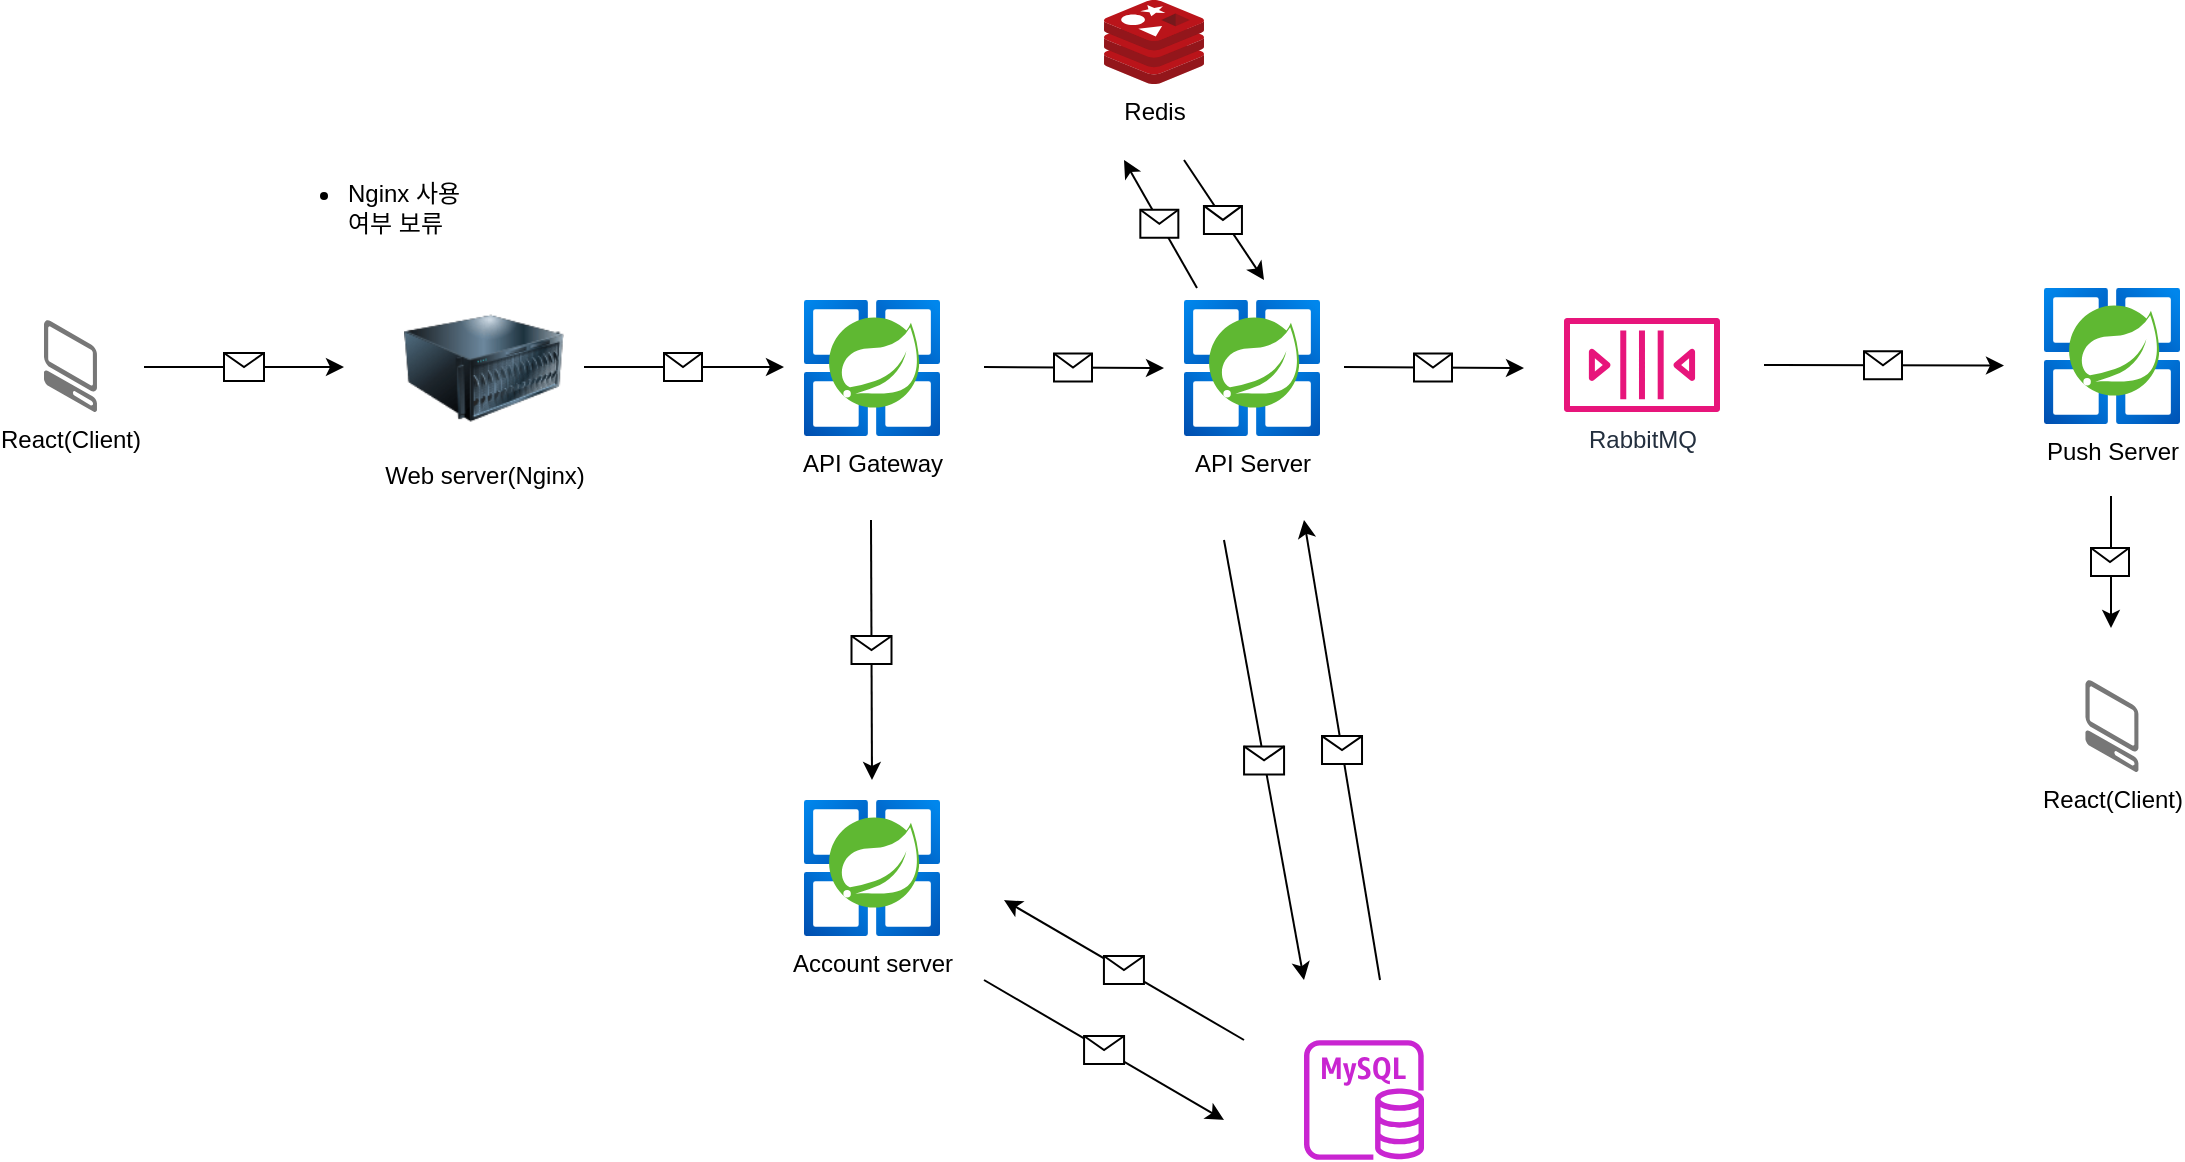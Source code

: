 <mxfile version="24.0.1" type="github">
  <diagram id="Ht1M8jgEwFfnCIfOTk4-" name="Page-1">
    <mxGraphModel dx="1258" dy="684" grid="1" gridSize="10" guides="1" tooltips="1" connect="1" arrows="1" fold="1" page="1" pageScale="1" pageWidth="1169" pageHeight="827" math="0" shadow="0">
      <root>
        <mxCell id="0" />
        <mxCell id="1" parent="0" />
        <mxCell id="Q0F1z93MMg5UHLf2VifY-2" value="API Gateway" style="image;aspect=fixed;html=1;points=[];align=center;fontSize=12;image=img/lib/azure2/compute/Azure_Spring_Cloud.svg;" vertex="1" parent="1">
          <mxGeometry x="420" y="250" width="68" height="68" as="geometry" />
        </mxCell>
        <mxCell id="Q0F1z93MMg5UHLf2VifY-3" value="React(Client)" style="verticalLabelPosition=bottom;html=1;verticalAlign=top;strokeWidth=1;align=center;outlineConnect=0;dashed=0;outlineConnect=0;shape=mxgraph.aws3d.client;aspect=fixed;strokeColor=none;fillColor=#777777;" vertex="1" parent="1">
          <mxGeometry x="1060.73" y="440" width="26.54" height="46" as="geometry" />
        </mxCell>
        <mxCell id="Q0F1z93MMg5UHLf2VifY-4" value="" style="endArrow=classic;html=1;rounded=0;" edge="1" parent="1">
          <mxGeometry relative="1" as="geometry">
            <mxPoint x="310" y="283.5" as="sourcePoint" />
            <mxPoint x="410" y="283.5" as="targetPoint" />
          </mxGeometry>
        </mxCell>
        <mxCell id="Q0F1z93MMg5UHLf2VifY-5" value="" style="shape=message;html=1;outlineConnect=0;" vertex="1" parent="Q0F1z93MMg5UHLf2VifY-4">
          <mxGeometry width="19" height="14" relative="1" as="geometry">
            <mxPoint x="-10" y="-7" as="offset" />
          </mxGeometry>
        </mxCell>
        <mxCell id="Q0F1z93MMg5UHLf2VifY-6" value="" style="endArrow=classic;html=1;rounded=0;" edge="1" parent="1">
          <mxGeometry relative="1" as="geometry">
            <mxPoint x="453.5" y="360" as="sourcePoint" />
            <mxPoint x="454" y="490" as="targetPoint" />
          </mxGeometry>
        </mxCell>
        <mxCell id="Q0F1z93MMg5UHLf2VifY-7" value="" style="shape=message;html=1;outlineConnect=0;" vertex="1" parent="Q0F1z93MMg5UHLf2VifY-6">
          <mxGeometry width="20" height="14" relative="1" as="geometry">
            <mxPoint x="-10" y="-7" as="offset" />
          </mxGeometry>
        </mxCell>
        <mxCell id="Q0F1z93MMg5UHLf2VifY-8" value="Account server" style="image;aspect=fixed;html=1;points=[];align=center;fontSize=12;image=img/lib/azure2/compute/Azure_Spring_Cloud.svg;" vertex="1" parent="1">
          <mxGeometry x="420" y="500" width="68" height="68" as="geometry" />
        </mxCell>
        <mxCell id="Q0F1z93MMg5UHLf2VifY-11" value="" style="sketch=0;outlineConnect=0;fontColor=#232F3E;gradientColor=none;fillColor=#C925D1;strokeColor=none;dashed=0;verticalLabelPosition=bottom;verticalAlign=top;align=center;html=1;fontSize=12;fontStyle=0;aspect=fixed;pointerEvents=1;shape=mxgraph.aws4.rds_mysql_instance;" vertex="1" parent="1">
          <mxGeometry x="670" y="620" width="60" height="60" as="geometry" />
        </mxCell>
        <mxCell id="Q0F1z93MMg5UHLf2VifY-13" value="" style="endArrow=classic;html=1;rounded=0;" edge="1" parent="1">
          <mxGeometry relative="1" as="geometry">
            <mxPoint x="510" y="590" as="sourcePoint" />
            <mxPoint x="630" y="660" as="targetPoint" />
          </mxGeometry>
        </mxCell>
        <mxCell id="Q0F1z93MMg5UHLf2VifY-14" value="" style="shape=message;html=1;outlineConnect=0;" vertex="1" parent="Q0F1z93MMg5UHLf2VifY-13">
          <mxGeometry width="20" height="14" relative="1" as="geometry">
            <mxPoint x="-10" y="-7" as="offset" />
          </mxGeometry>
        </mxCell>
        <mxCell id="Q0F1z93MMg5UHLf2VifY-15" value="" style="endArrow=classic;html=1;rounded=0;" edge="1" parent="1">
          <mxGeometry relative="1" as="geometry">
            <mxPoint x="640" y="620" as="sourcePoint" />
            <mxPoint x="520" y="550" as="targetPoint" />
          </mxGeometry>
        </mxCell>
        <mxCell id="Q0F1z93MMg5UHLf2VifY-16" value="" style="shape=message;html=1;outlineConnect=0;" vertex="1" parent="Q0F1z93MMg5UHLf2VifY-15">
          <mxGeometry width="20" height="14" relative="1" as="geometry">
            <mxPoint x="-10" y="-7" as="offset" />
          </mxGeometry>
        </mxCell>
        <mxCell id="Q0F1z93MMg5UHLf2VifY-19" value="" style="endArrow=classic;html=1;rounded=0;" edge="1" parent="1">
          <mxGeometry relative="1" as="geometry">
            <mxPoint x="510" y="283.5" as="sourcePoint" />
            <mxPoint x="600" y="284" as="targetPoint" />
          </mxGeometry>
        </mxCell>
        <mxCell id="Q0F1z93MMg5UHLf2VifY-20" value="" style="shape=message;html=1;outlineConnect=0;" vertex="1" parent="Q0F1z93MMg5UHLf2VifY-19">
          <mxGeometry width="19" height="14" relative="1" as="geometry">
            <mxPoint x="-10" y="-7" as="offset" />
          </mxGeometry>
        </mxCell>
        <mxCell id="Q0F1z93MMg5UHLf2VifY-21" value="RabbitMQ" style="sketch=0;outlineConnect=0;fontColor=#232F3E;gradientColor=none;fillColor=#E7157B;strokeColor=none;dashed=0;verticalLabelPosition=bottom;verticalAlign=top;align=center;html=1;fontSize=12;fontStyle=0;aspect=fixed;pointerEvents=1;shape=mxgraph.aws4.queue;" vertex="1" parent="1">
          <mxGeometry x="800" y="259" width="78" height="47" as="geometry" />
        </mxCell>
        <mxCell id="Q0F1z93MMg5UHLf2VifY-22" value="" style="endArrow=classic;html=1;rounded=0;" edge="1" parent="1">
          <mxGeometry relative="1" as="geometry">
            <mxPoint x="90.0" y="283.5" as="sourcePoint" />
            <mxPoint x="190" y="283.5" as="targetPoint" />
          </mxGeometry>
        </mxCell>
        <mxCell id="Q0F1z93MMg5UHLf2VifY-23" value="" style="shape=message;html=1;outlineConnect=0;" vertex="1" parent="Q0F1z93MMg5UHLf2VifY-22">
          <mxGeometry width="20" height="14" relative="1" as="geometry">
            <mxPoint x="-10" y="-7" as="offset" />
          </mxGeometry>
        </mxCell>
        <mxCell id="Q0F1z93MMg5UHLf2VifY-24" value="Web server(Nginx)" style="image;html=1;image=img/lib/clip_art/computers/Server_128x128.png" vertex="1" parent="1">
          <mxGeometry x="220" y="244" width="80" height="80" as="geometry" />
        </mxCell>
        <mxCell id="Q0F1z93MMg5UHLf2VifY-25" value="" style="endArrow=classic;html=1;rounded=0;" edge="1" parent="1">
          <mxGeometry relative="1" as="geometry">
            <mxPoint x="630" y="370" as="sourcePoint" />
            <mxPoint x="670" y="590" as="targetPoint" />
          </mxGeometry>
        </mxCell>
        <mxCell id="Q0F1z93MMg5UHLf2VifY-26" value="" style="shape=message;html=1;outlineConnect=0;" vertex="1" parent="Q0F1z93MMg5UHLf2VifY-25">
          <mxGeometry width="20" height="14" relative="1" as="geometry">
            <mxPoint x="-10" y="-7" as="offset" />
          </mxGeometry>
        </mxCell>
        <mxCell id="Q0F1z93MMg5UHLf2VifY-27" value="" style="endArrow=classic;html=1;rounded=0;" edge="1" parent="1">
          <mxGeometry relative="1" as="geometry">
            <mxPoint x="708" y="590" as="sourcePoint" />
            <mxPoint x="670" y="360" as="targetPoint" />
          </mxGeometry>
        </mxCell>
        <mxCell id="Q0F1z93MMg5UHLf2VifY-28" value="" style="shape=message;html=1;outlineConnect=0;" vertex="1" parent="Q0F1z93MMg5UHLf2VifY-27">
          <mxGeometry width="20" height="14" relative="1" as="geometry">
            <mxPoint x="-10" y="-7" as="offset" />
          </mxGeometry>
        </mxCell>
        <mxCell id="Q0F1z93MMg5UHLf2VifY-29" value="" style="endArrow=classic;html=1;rounded=0;" edge="1" parent="1">
          <mxGeometry relative="1" as="geometry">
            <mxPoint x="900" y="282.5" as="sourcePoint" />
            <mxPoint x="1020" y="282.75" as="targetPoint" />
          </mxGeometry>
        </mxCell>
        <mxCell id="Q0F1z93MMg5UHLf2VifY-30" value="" style="shape=message;html=1;outlineConnect=0;" vertex="1" parent="Q0F1z93MMg5UHLf2VifY-29">
          <mxGeometry width="19" height="14" relative="1" as="geometry">
            <mxPoint x="-10" y="-7" as="offset" />
          </mxGeometry>
        </mxCell>
        <mxCell id="Q0F1z93MMg5UHLf2VifY-31" value="React(Client)" style="verticalLabelPosition=bottom;html=1;verticalAlign=top;strokeWidth=1;align=center;outlineConnect=0;dashed=0;outlineConnect=0;shape=mxgraph.aws3d.client;aspect=fixed;strokeColor=none;fillColor=#777777;" vertex="1" parent="1">
          <mxGeometry x="40" y="260" width="26.54" height="46" as="geometry" />
        </mxCell>
        <mxCell id="Q0F1z93MMg5UHLf2VifY-32" value="Push Server" style="image;aspect=fixed;html=1;points=[];align=center;fontSize=12;image=img/lib/azure2/compute/Azure_Spring_Cloud.svg;" vertex="1" parent="1">
          <mxGeometry x="1040" y="244" width="68" height="68" as="geometry" />
        </mxCell>
        <mxCell id="Q0F1z93MMg5UHLf2VifY-33" value="" style="endArrow=classic;html=1;rounded=0;" edge="1" parent="1">
          <mxGeometry relative="1" as="geometry">
            <mxPoint x="1073.5" y="348" as="sourcePoint" />
            <mxPoint x="1073.5" y="414" as="targetPoint" />
          </mxGeometry>
        </mxCell>
        <mxCell id="Q0F1z93MMg5UHLf2VifY-34" value="" style="shape=message;html=1;outlineConnect=0;" vertex="1" parent="Q0F1z93MMg5UHLf2VifY-33">
          <mxGeometry width="19" height="14" relative="1" as="geometry">
            <mxPoint x="-10" y="-7" as="offset" />
          </mxGeometry>
        </mxCell>
        <mxCell id="Q0F1z93MMg5UHLf2VifY-35" value="API Server" style="image;aspect=fixed;html=1;points=[];align=center;fontSize=12;image=img/lib/azure2/compute/Azure_Spring_Cloud.svg;" vertex="1" parent="1">
          <mxGeometry x="610" y="250" width="68" height="68" as="geometry" />
        </mxCell>
        <mxCell id="Q0F1z93MMg5UHLf2VifY-36" value="" style="endArrow=classic;html=1;rounded=0;" edge="1" parent="1">
          <mxGeometry relative="1" as="geometry">
            <mxPoint x="690" y="283.5" as="sourcePoint" />
            <mxPoint x="780" y="284" as="targetPoint" />
          </mxGeometry>
        </mxCell>
        <mxCell id="Q0F1z93MMg5UHLf2VifY-37" value="" style="shape=message;html=1;outlineConnect=0;" vertex="1" parent="Q0F1z93MMg5UHLf2VifY-36">
          <mxGeometry width="19" height="14" relative="1" as="geometry">
            <mxPoint x="-10" y="-7" as="offset" />
          </mxGeometry>
        </mxCell>
        <mxCell id="Q0F1z93MMg5UHLf2VifY-38" value="" style="endArrow=classic;html=1;rounded=0;" edge="1" parent="1">
          <mxGeometry relative="1" as="geometry">
            <mxPoint x="616.5" y="244" as="sourcePoint" />
            <mxPoint x="580" y="180" as="targetPoint" />
          </mxGeometry>
        </mxCell>
        <mxCell id="Q0F1z93MMg5UHLf2VifY-39" value="" style="shape=message;html=1;outlineConnect=0;" vertex="1" parent="Q0F1z93MMg5UHLf2VifY-38">
          <mxGeometry width="19" height="14" relative="1" as="geometry">
            <mxPoint x="-10" y="-7" as="offset" />
          </mxGeometry>
        </mxCell>
        <mxCell id="Q0F1z93MMg5UHLf2VifY-40" value="Redis&lt;div&gt;&lt;br&gt;&lt;/div&gt;" style="image;sketch=0;aspect=fixed;html=1;points=[];align=center;fontSize=12;image=img/lib/mscae/Cache_Redis_Product.svg;" vertex="1" parent="1">
          <mxGeometry x="570" y="100" width="50" height="42" as="geometry" />
        </mxCell>
        <mxCell id="Q0F1z93MMg5UHLf2VifY-41" value="" style="endArrow=classic;html=1;rounded=0;" edge="1" parent="1">
          <mxGeometry relative="1" as="geometry">
            <mxPoint x="610" y="180" as="sourcePoint" />
            <mxPoint x="650" y="240" as="targetPoint" />
          </mxGeometry>
        </mxCell>
        <mxCell id="Q0F1z93MMg5UHLf2VifY-42" value="" style="shape=message;html=1;outlineConnect=0;" vertex="1" parent="Q0F1z93MMg5UHLf2VifY-41">
          <mxGeometry width="19" height="14" relative="1" as="geometry">
            <mxPoint x="-10" y="-7" as="offset" />
          </mxGeometry>
        </mxCell>
        <mxCell id="Q0F1z93MMg5UHLf2VifY-47" value="&lt;ul&gt;&lt;li&gt;Nginx 사용여부 보류&lt;/li&gt;&lt;/ul&gt;" style="text;strokeColor=none;fillColor=none;html=1;whiteSpace=wrap;verticalAlign=middle;overflow=hidden;" vertex="1" parent="1">
          <mxGeometry x="150" y="164" width="100" height="80" as="geometry" />
        </mxCell>
      </root>
    </mxGraphModel>
  </diagram>
</mxfile>
